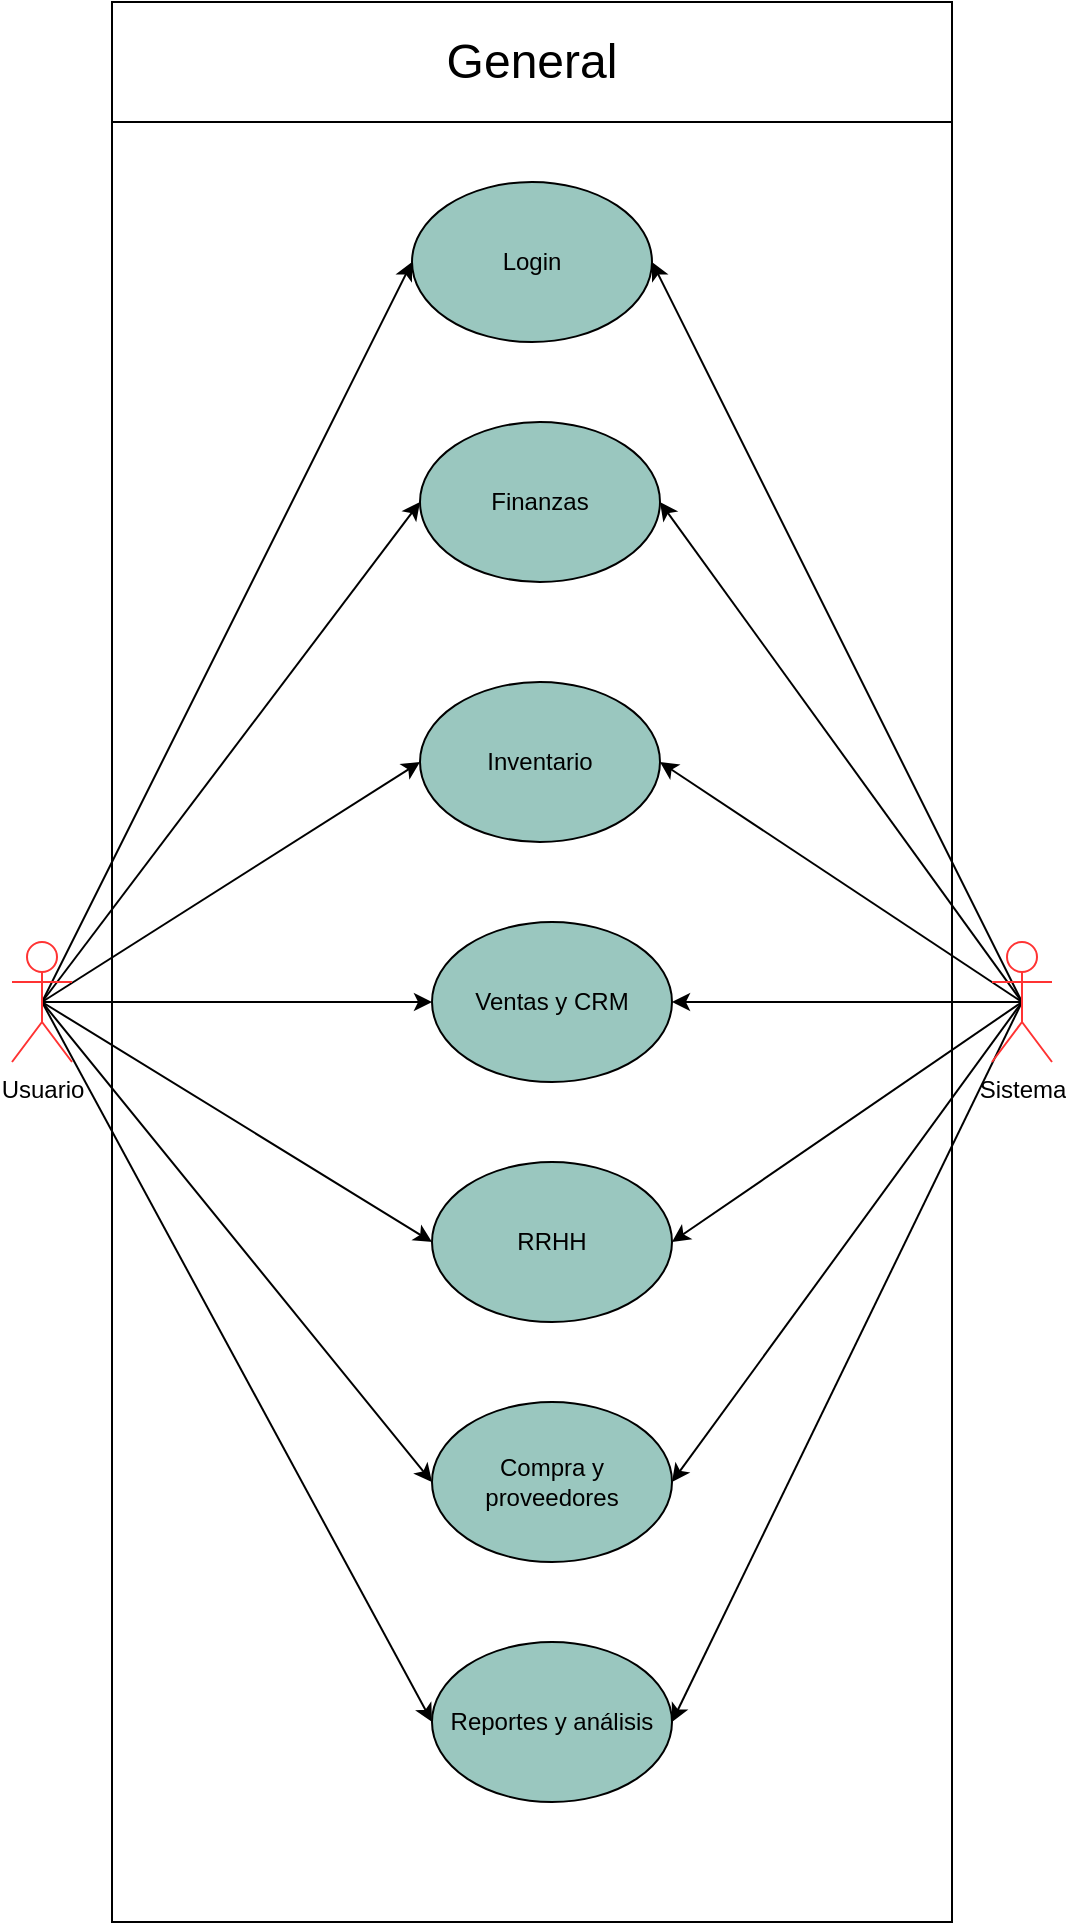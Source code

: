 <mxfile version="24.7.17">
  <diagram name="Página-1" id="F3jqIL1fE_TCKNK_gXTw">
    <mxGraphModel grid="1" page="1" gridSize="10" guides="1" tooltips="1" connect="1" arrows="1" fold="1" pageScale="1" pageWidth="827" pageHeight="1169" math="0" shadow="0">
      <root>
        <mxCell id="0" />
        <mxCell id="1" parent="0" />
        <mxCell id="avgygCNMJ7lH7D7TW448-25" style="rounded=0;orthogonalLoop=1;jettySize=auto;html=1;exitX=0.5;exitY=0.5;exitDx=0;exitDy=0;exitPerimeter=0;entryX=0;entryY=0.5;entryDx=0;entryDy=0;" edge="1" parent="1" source="avgygCNMJ7lH7D7TW448-1" target="avgygCNMJ7lH7D7TW448-5">
          <mxGeometry relative="1" as="geometry" />
        </mxCell>
        <mxCell id="avgygCNMJ7lH7D7TW448-26" style="rounded=0;orthogonalLoop=1;jettySize=auto;html=1;exitX=0.5;exitY=0.5;exitDx=0;exitDy=0;exitPerimeter=0;entryX=0;entryY=0.5;entryDx=0;entryDy=0;" edge="1" parent="1" source="avgygCNMJ7lH7D7TW448-1" target="avgygCNMJ7lH7D7TW448-6">
          <mxGeometry relative="1" as="geometry" />
        </mxCell>
        <mxCell id="avgygCNMJ7lH7D7TW448-27" style="edgeStyle=orthogonalEdgeStyle;rounded=0;orthogonalLoop=1;jettySize=auto;html=1;exitX=0.5;exitY=0.5;exitDx=0;exitDy=0;exitPerimeter=0;" edge="1" parent="1" source="avgygCNMJ7lH7D7TW448-1" target="avgygCNMJ7lH7D7TW448-7">
          <mxGeometry relative="1" as="geometry" />
        </mxCell>
        <mxCell id="avgygCNMJ7lH7D7TW448-28" style="rounded=0;orthogonalLoop=1;jettySize=auto;html=1;exitX=0.5;exitY=0.5;exitDx=0;exitDy=0;exitPerimeter=0;entryX=0;entryY=0.5;entryDx=0;entryDy=0;" edge="1" parent="1" source="avgygCNMJ7lH7D7TW448-1" target="avgygCNMJ7lH7D7TW448-8">
          <mxGeometry relative="1" as="geometry" />
        </mxCell>
        <mxCell id="avgygCNMJ7lH7D7TW448-29" value="" style="rounded=0;orthogonalLoop=1;jettySize=auto;html=1;exitX=0.5;exitY=0.5;exitDx=0;exitDy=0;exitPerimeter=0;entryX=0;entryY=0.5;entryDx=0;entryDy=0;" edge="1" parent="1" source="avgygCNMJ7lH7D7TW448-1" target="avgygCNMJ7lH7D7TW448-15">
          <mxGeometry relative="1" as="geometry" />
        </mxCell>
        <mxCell id="avgygCNMJ7lH7D7TW448-30" style="rounded=0;orthogonalLoop=1;jettySize=auto;html=1;exitX=0.5;exitY=0.5;exitDx=0;exitDy=0;exitPerimeter=0;entryX=0;entryY=0.5;entryDx=0;entryDy=0;" edge="1" parent="1" source="avgygCNMJ7lH7D7TW448-1" target="avgygCNMJ7lH7D7TW448-16">
          <mxGeometry relative="1" as="geometry" />
        </mxCell>
        <mxCell id="avgygCNMJ7lH7D7TW448-31" style="rounded=0;orthogonalLoop=1;jettySize=auto;html=1;exitX=0.5;exitY=0.5;exitDx=0;exitDy=0;exitPerimeter=0;entryX=0;entryY=0.5;entryDx=0;entryDy=0;" edge="1" parent="1" source="avgygCNMJ7lH7D7TW448-1" target="avgygCNMJ7lH7D7TW448-4">
          <mxGeometry relative="1" as="geometry" />
        </mxCell>
        <mxCell id="avgygCNMJ7lH7D7TW448-1" value="Usuario" style="shape=umlActor;verticalLabelPosition=bottom;verticalAlign=top;html=1;outlineConnect=0;strokeColor=#FF3333;" vertex="1" parent="1">
          <mxGeometry x="150" y="450" width="30" height="60" as="geometry" />
        </mxCell>
        <mxCell id="avgygCNMJ7lH7D7TW448-3" value="" style="swimlane;startSize=0;" vertex="1" parent="1">
          <mxGeometry x="200" y="40" width="420" height="900" as="geometry" />
        </mxCell>
        <mxCell id="avgygCNMJ7lH7D7TW448-4" value="Login" style="ellipse;whiteSpace=wrap;html=1;fillColor=#9AC7BF;" vertex="1" parent="avgygCNMJ7lH7D7TW448-3">
          <mxGeometry x="150" y="30" width="120" height="80" as="geometry" />
        </mxCell>
        <mxCell id="avgygCNMJ7lH7D7TW448-5" value="Finanzas" style="ellipse;whiteSpace=wrap;html=1;fillColor=#9AC7BF;" vertex="1" parent="avgygCNMJ7lH7D7TW448-3">
          <mxGeometry x="154" y="150" width="120" height="80" as="geometry" />
        </mxCell>
        <mxCell id="avgygCNMJ7lH7D7TW448-6" value="Inventario" style="ellipse;whiteSpace=wrap;html=1;fillColor=#9AC7BF;" vertex="1" parent="avgygCNMJ7lH7D7TW448-3">
          <mxGeometry x="154" y="280" width="120" height="80" as="geometry" />
        </mxCell>
        <mxCell id="avgygCNMJ7lH7D7TW448-7" value="Ventas y CRM" style="ellipse;whiteSpace=wrap;html=1;fillColor=#9AC7BF;" vertex="1" parent="avgygCNMJ7lH7D7TW448-3">
          <mxGeometry x="160" y="400" width="120" height="80" as="geometry" />
        </mxCell>
        <mxCell id="avgygCNMJ7lH7D7TW448-8" value="RRHH" style="ellipse;whiteSpace=wrap;html=1;fillColor=#9AC7BF;" vertex="1" parent="avgygCNMJ7lH7D7TW448-3">
          <mxGeometry x="160" y="520" width="120" height="80" as="geometry" />
        </mxCell>
        <mxCell id="avgygCNMJ7lH7D7TW448-15" value="Compra y proveedores" style="ellipse;whiteSpace=wrap;html=1;fillColor=#9AC7BF;" vertex="1" parent="avgygCNMJ7lH7D7TW448-3">
          <mxGeometry x="160" y="640" width="120" height="80" as="geometry" />
        </mxCell>
        <mxCell id="avgygCNMJ7lH7D7TW448-16" value="Reportes y análisis" style="ellipse;whiteSpace=wrap;html=1;fillColor=#9AC7BF;" vertex="1" parent="avgygCNMJ7lH7D7TW448-3">
          <mxGeometry x="160" y="760" width="120" height="80" as="geometry" />
        </mxCell>
        <mxCell id="avgygCNMJ7lH7D7TW448-33" style="rounded=0;orthogonalLoop=1;jettySize=auto;html=1;exitX=0.5;exitY=0.5;exitDx=0;exitDy=0;exitPerimeter=0;entryX=1;entryY=0.5;entryDx=0;entryDy=0;" edge="1" parent="1" source="avgygCNMJ7lH7D7TW448-18" target="avgygCNMJ7lH7D7TW448-4">
          <mxGeometry relative="1" as="geometry" />
        </mxCell>
        <mxCell id="avgygCNMJ7lH7D7TW448-34" style="rounded=0;orthogonalLoop=1;jettySize=auto;html=1;exitX=0.5;exitY=0.5;exitDx=0;exitDy=0;exitPerimeter=0;entryX=1;entryY=0.5;entryDx=0;entryDy=0;" edge="1" parent="1" source="avgygCNMJ7lH7D7TW448-18" target="avgygCNMJ7lH7D7TW448-5">
          <mxGeometry relative="1" as="geometry" />
        </mxCell>
        <mxCell id="avgygCNMJ7lH7D7TW448-35" style="rounded=0;orthogonalLoop=1;jettySize=auto;html=1;exitX=0.5;exitY=0.5;exitDx=0;exitDy=0;exitPerimeter=0;entryX=1;entryY=0.5;entryDx=0;entryDy=0;" edge="1" parent="1" source="avgygCNMJ7lH7D7TW448-18" target="avgygCNMJ7lH7D7TW448-6">
          <mxGeometry relative="1" as="geometry" />
        </mxCell>
        <mxCell id="avgygCNMJ7lH7D7TW448-36" style="rounded=0;orthogonalLoop=1;jettySize=auto;html=1;exitX=0.5;exitY=0.5;exitDx=0;exitDy=0;exitPerimeter=0;" edge="1" parent="1" source="avgygCNMJ7lH7D7TW448-18" target="avgygCNMJ7lH7D7TW448-7">
          <mxGeometry relative="1" as="geometry" />
        </mxCell>
        <mxCell id="avgygCNMJ7lH7D7TW448-37" style="rounded=0;orthogonalLoop=1;jettySize=auto;html=1;exitX=0.5;exitY=0.5;exitDx=0;exitDy=0;exitPerimeter=0;entryX=1;entryY=0.5;entryDx=0;entryDy=0;" edge="1" parent="1" source="avgygCNMJ7lH7D7TW448-18" target="avgygCNMJ7lH7D7TW448-8">
          <mxGeometry relative="1" as="geometry" />
        </mxCell>
        <mxCell id="avgygCNMJ7lH7D7TW448-38" style="rounded=0;orthogonalLoop=1;jettySize=auto;html=1;exitX=0.5;exitY=0.5;exitDx=0;exitDy=0;exitPerimeter=0;entryX=1;entryY=0.5;entryDx=0;entryDy=0;" edge="1" parent="1" source="avgygCNMJ7lH7D7TW448-18" target="avgygCNMJ7lH7D7TW448-15">
          <mxGeometry relative="1" as="geometry" />
        </mxCell>
        <mxCell id="avgygCNMJ7lH7D7TW448-39" style="rounded=0;orthogonalLoop=1;jettySize=auto;html=1;exitX=0.5;exitY=0.5;exitDx=0;exitDy=0;exitPerimeter=0;entryX=1;entryY=0.5;entryDx=0;entryDy=0;" edge="1" parent="1" source="avgygCNMJ7lH7D7TW448-18" target="avgygCNMJ7lH7D7TW448-16">
          <mxGeometry relative="1" as="geometry" />
        </mxCell>
        <mxCell id="avgygCNMJ7lH7D7TW448-18" value="Sistema" style="shape=umlActor;verticalLabelPosition=bottom;verticalAlign=top;html=1;outlineConnect=0;strokeColor=#FF3333;" vertex="1" parent="1">
          <mxGeometry x="640" y="450" width="30" height="60" as="geometry" />
        </mxCell>
        <mxCell id="avgygCNMJ7lH7D7TW448-40" value="&lt;font style=&quot;font-size: 24px;&quot;&gt;General&lt;/font&gt;" style="rounded=0;whiteSpace=wrap;html=1;" vertex="1" parent="1">
          <mxGeometry x="200" y="-20" width="420" height="60" as="geometry" />
        </mxCell>
      </root>
    </mxGraphModel>
  </diagram>
</mxfile>
